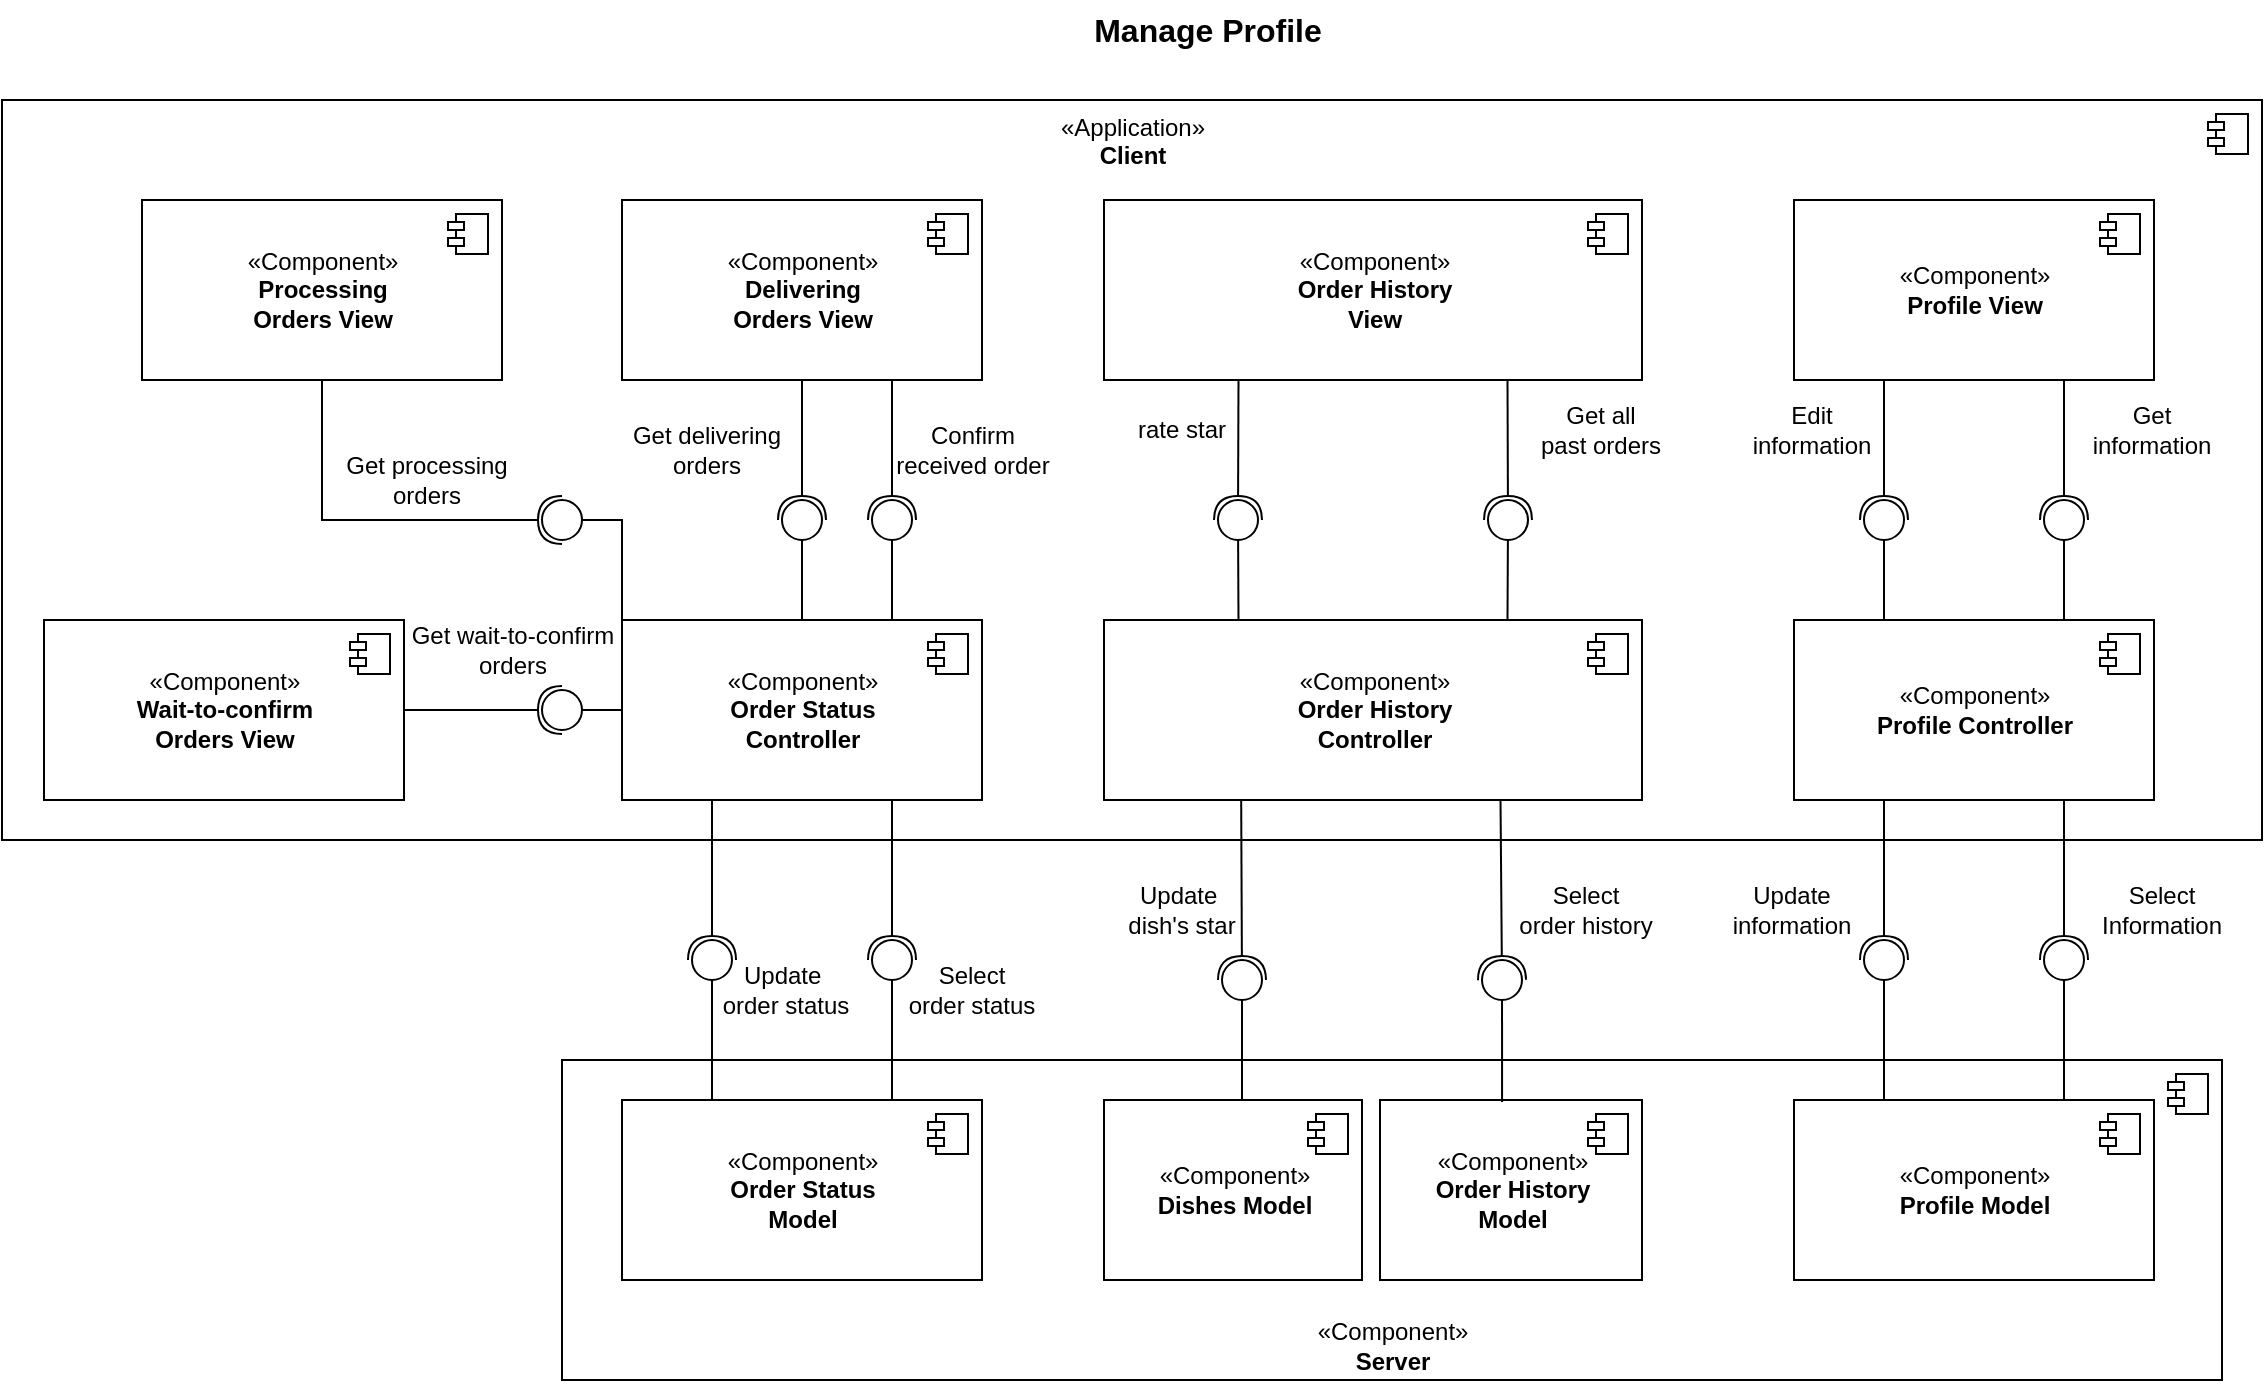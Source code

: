 <mxfile version="15.5.8" type="google"><diagram id="DeuVLYENFjrKRd6WdzJ_" name="Page-1"><mxGraphModel dx="2249" dy="1971" grid="1" gridSize="10" guides="1" tooltips="1" connect="1" arrows="1" fold="1" page="1" pageScale="1" pageWidth="827" pageHeight="1169" math="0" shadow="0"><root><mxCell id="0"/><mxCell id="1" parent="0"/><mxCell id="xFmOYKenDG7JjF5Fu0kk-3" value="«Application»&lt;br&gt;&lt;b&gt;Client&lt;/b&gt;" style="html=1;dropTarget=0;verticalAlign=top;" parent="1" vertex="1"><mxGeometry x="-820" y="30" width="1130" height="370" as="geometry"/></mxCell><mxCell id="xFmOYKenDG7JjF5Fu0kk-4" value="" style="shape=module;jettyWidth=8;jettyHeight=4;" parent="xFmOYKenDG7JjF5Fu0kk-3" vertex="1"><mxGeometry x="1" width="20" height="20" relative="1" as="geometry"><mxPoint x="-27" y="7" as="offset"/></mxGeometry></mxCell><mxCell id="xFmOYKenDG7JjF5Fu0kk-1" value="«Component»&lt;br&gt;&lt;b&gt;Server&lt;/b&gt;" style="html=1;dropTarget=0;strokeWidth=1;verticalAlign=bottom;" parent="1" vertex="1"><mxGeometry x="-540" y="510" width="830" height="160" as="geometry"/></mxCell><mxCell id="xFmOYKenDG7JjF5Fu0kk-2" value="" style="shape=module;jettyWidth=8;jettyHeight=4;strokeWidth=1;verticalAlign=middle;" parent="xFmOYKenDG7JjF5Fu0kk-1" vertex="1"><mxGeometry x="1" width="20" height="20" relative="1" as="geometry"><mxPoint x="-27" y="7" as="offset"/></mxGeometry></mxCell><mxCell id="xFmOYKenDG7JjF5Fu0kk-5" value="«Component»&lt;br&gt;&lt;b&gt;Profile View&lt;/b&gt;" style="html=1;dropTarget=0;verticalAlign=middle;" parent="1" vertex="1"><mxGeometry x="76" y="80" width="180" height="90" as="geometry"/></mxCell><mxCell id="xFmOYKenDG7JjF5Fu0kk-6" value="" style="shape=module;jettyWidth=8;jettyHeight=4;verticalAlign=top;" parent="xFmOYKenDG7JjF5Fu0kk-5" vertex="1"><mxGeometry x="1" width="20" height="20" relative="1" as="geometry"><mxPoint x="-27" y="7" as="offset"/></mxGeometry></mxCell><mxCell id="xFmOYKenDG7JjF5Fu0kk-7" value="«Component»&lt;br&gt;&lt;b&gt;Profile Controller&lt;/b&gt;" style="html=1;dropTarget=0;verticalAlign=middle;" parent="1" vertex="1"><mxGeometry x="76" y="290" width="180" height="90" as="geometry"/></mxCell><mxCell id="xFmOYKenDG7JjF5Fu0kk-8" value="" style="shape=module;jettyWidth=8;jettyHeight=4;verticalAlign=middle;" parent="xFmOYKenDG7JjF5Fu0kk-7" vertex="1"><mxGeometry x="1" width="20" height="20" relative="1" as="geometry"><mxPoint x="-27" y="7" as="offset"/></mxGeometry></mxCell><mxCell id="xFmOYKenDG7JjF5Fu0kk-9" value="Get &lt;br&gt;information" style="text;html=1;strokeColor=none;fillColor=none;align=center;verticalAlign=middle;whiteSpace=wrap;rounded=0;" parent="1" vertex="1"><mxGeometry x="205" y="180" width="100" height="30" as="geometry"/></mxCell><mxCell id="xFmOYKenDG7JjF5Fu0kk-13" value="Edit &lt;br&gt;information" style="text;html=1;strokeColor=none;fillColor=none;align=center;verticalAlign=middle;whiteSpace=wrap;rounded=0;rotation=0;" parent="1" vertex="1"><mxGeometry x="45" y="180" width="80" height="30" as="geometry"/></mxCell><mxCell id="xFmOYKenDG7JjF5Fu0kk-14" style="edgeStyle=none;rounded=0;orthogonalLoop=1;jettySize=auto;html=1;endArrow=halfCircle;endFill=0;startSize=8;endSize=10;exitX=0.75;exitY=1;exitDx=0;exitDy=0;" parent="1" source="xFmOYKenDG7JjF5Fu0kk-5" edge="1"><mxGeometry relative="1" as="geometry"><mxPoint x="-284" y="500.0" as="sourcePoint"/><mxPoint x="211" y="240" as="targetPoint"/></mxGeometry></mxCell><mxCell id="xFmOYKenDG7JjF5Fu0kk-15" style="edgeStyle=none;rounded=0;orthogonalLoop=1;jettySize=auto;html=1;endArrow=none;endFill=0;entryX=0.75;entryY=0;entryDx=0;entryDy=0;startArrow=oval;startFill=0;endSize=10;startSize=20;" parent="1" target="xFmOYKenDG7JjF5Fu0kk-7" edge="1"><mxGeometry relative="1" as="geometry"><mxPoint x="211" y="240" as="sourcePoint"/><mxPoint x="86" y="335.0" as="targetPoint"/></mxGeometry></mxCell><mxCell id="xFmOYKenDG7JjF5Fu0kk-23" value="«Component»&lt;br&gt;&lt;b&gt;Profile Model&lt;/b&gt;" style="html=1;dropTarget=0;verticalAlign=middle;" parent="1" vertex="1"><mxGeometry x="76" y="530" width="180" height="90" as="geometry"/></mxCell><mxCell id="xFmOYKenDG7JjF5Fu0kk-24" value="" style="shape=module;jettyWidth=8;jettyHeight=4;verticalAlign=middle;" parent="xFmOYKenDG7JjF5Fu0kk-23" vertex="1"><mxGeometry x="1" width="20" height="20" relative="1" as="geometry"><mxPoint x="-27" y="7" as="offset"/></mxGeometry></mxCell><mxCell id="xFmOYKenDG7JjF5Fu0kk-25" style="edgeStyle=none;rounded=0;orthogonalLoop=1;jettySize=auto;html=1;endArrow=none;endFill=0;entryX=0.25;entryY=0;entryDx=0;entryDy=0;startArrow=oval;startFill=0;endSize=10;startSize=20;" parent="1" target="xFmOYKenDG7JjF5Fu0kk-23" edge="1"><mxGeometry relative="1" as="geometry"><mxPoint x="121" y="460" as="sourcePoint"/><mxPoint x="86" y="282.5" as="targetPoint"/></mxGeometry></mxCell><mxCell id="xFmOYKenDG7JjF5Fu0kk-26" style="edgeStyle=none;rounded=0;orthogonalLoop=1;jettySize=auto;html=1;endArrow=halfCircle;endFill=0;startSize=8;endSize=10;exitX=0.25;exitY=1;exitDx=0;exitDy=0;" parent="1" source="xFmOYKenDG7JjF5Fu0kk-7" edge="1"><mxGeometry relative="1" as="geometry"><mxPoint x="-194" y="282.5" as="sourcePoint"/><mxPoint x="121" y="460" as="targetPoint"/></mxGeometry></mxCell><mxCell id="xFmOYKenDG7JjF5Fu0kk-30" value="Update information" style="text;html=1;strokeColor=none;fillColor=none;align=center;verticalAlign=middle;whiteSpace=wrap;rounded=0;rotation=0;" parent="1" vertex="1"><mxGeometry x="45" y="420" width="60" height="30" as="geometry"/></mxCell><mxCell id="xFmOYKenDG7JjF5Fu0kk-31" style="edgeStyle=none;rounded=0;orthogonalLoop=1;jettySize=auto;html=1;endArrow=halfCircle;endFill=0;startSize=8;endSize=10;exitX=0.75;exitY=1;exitDx=0;exitDy=0;" parent="1" source="xFmOYKenDG7JjF5Fu0kk-7" edge="1"><mxGeometry relative="1" as="geometry"><mxPoint x="176" y="350.0" as="sourcePoint"/><mxPoint x="211" y="460" as="targetPoint"/></mxGeometry></mxCell><mxCell id="xFmOYKenDG7JjF5Fu0kk-32" style="edgeStyle=none;rounded=0;orthogonalLoop=1;jettySize=auto;html=1;endArrow=none;endFill=0;startArrow=oval;startFill=0;endSize=10;startSize=20;entryX=0.75;entryY=0;entryDx=0;entryDy=0;" parent="1" target="xFmOYKenDG7JjF5Fu0kk-23" edge="1"><mxGeometry relative="1" as="geometry"><mxPoint x="211" y="460" as="sourcePoint"/><mxPoint x="236" y="640" as="targetPoint"/></mxGeometry></mxCell><mxCell id="xFmOYKenDG7JjF5Fu0kk-33" value="Select&lt;br&gt;Information" style="text;html=1;strokeColor=none;fillColor=none;align=center;verticalAlign=middle;whiteSpace=wrap;rounded=0;rotation=0;" parent="1" vertex="1"><mxGeometry x="230" y="420" width="60" height="30" as="geometry"/></mxCell><mxCell id="xFmOYKenDG7JjF5Fu0kk-68" value="«Component»&lt;br&gt;&lt;b&gt;Order History &lt;br&gt;Model&lt;/b&gt;" style="html=1;dropTarget=0;verticalAlign=middle;" parent="1" vertex="1"><mxGeometry x="-131" y="530" width="131" height="90" as="geometry"/></mxCell><mxCell id="xFmOYKenDG7JjF5Fu0kk-69" value="" style="shape=module;jettyWidth=8;jettyHeight=4;verticalAlign=middle;" parent="xFmOYKenDG7JjF5Fu0kk-68" vertex="1"><mxGeometry x="1" width="20" height="20" relative="1" as="geometry"><mxPoint x="-27" y="7" as="offset"/></mxGeometry></mxCell><mxCell id="xFmOYKenDG7JjF5Fu0kk-74" style="edgeStyle=none;rounded=0;orthogonalLoop=1;jettySize=auto;html=1;endArrow=halfCircle;endFill=0;startSize=8;endSize=10;exitX=0.25;exitY=1;exitDx=0;exitDy=0;" parent="1" source="xFmOYKenDG7JjF5Fu0kk-5" edge="1"><mxGeometry relative="1" as="geometry"><mxPoint x="-105" y="200" as="sourcePoint"/><mxPoint x="121" y="240" as="targetPoint"/></mxGeometry></mxCell><mxCell id="xFmOYKenDG7JjF5Fu0kk-75" value="«Component»&lt;br&gt;&lt;b&gt;Order History &lt;br&gt;Controller&lt;/b&gt;" style="html=1;dropTarget=0;verticalAlign=middle;" parent="1" vertex="1"><mxGeometry x="-269" y="290" width="269" height="90" as="geometry"/></mxCell><mxCell id="xFmOYKenDG7JjF5Fu0kk-76" value="" style="shape=module;jettyWidth=8;jettyHeight=4;verticalAlign=middle;" parent="xFmOYKenDG7JjF5Fu0kk-75" vertex="1"><mxGeometry x="1" width="20" height="20" relative="1" as="geometry"><mxPoint x="-27" y="7" as="offset"/></mxGeometry></mxCell><mxCell id="xFmOYKenDG7JjF5Fu0kk-79" value="rate star" style="text;html=1;strokeColor=none;fillColor=none;align=center;verticalAlign=middle;whiteSpace=wrap;rounded=0;rotation=0;" parent="1" vertex="1"><mxGeometry x="-260" y="180" width="60" height="30" as="geometry"/></mxCell><mxCell id="xFmOYKenDG7JjF5Fu0kk-80" value="«Component»&lt;br&gt;&lt;b&gt;Order History &lt;br&gt;View&lt;/b&gt;" style="html=1;dropTarget=0;verticalAlign=middle;" parent="1" vertex="1"><mxGeometry x="-269" y="80" width="269" height="90" as="geometry"/></mxCell><mxCell id="xFmOYKenDG7JjF5Fu0kk-81" value="" style="shape=module;jettyWidth=8;jettyHeight=4;verticalAlign=top;" parent="xFmOYKenDG7JjF5Fu0kk-80" vertex="1"><mxGeometry x="1" width="20" height="20" relative="1" as="geometry"><mxPoint x="-27" y="7" as="offset"/></mxGeometry></mxCell><mxCell id="xFmOYKenDG7JjF5Fu0kk-83" style="edgeStyle=none;rounded=0;orthogonalLoop=1;jettySize=auto;html=1;endArrow=halfCircle;endFill=0;startSize=8;endSize=10;exitX=0.75;exitY=1;exitDx=0;exitDy=0;" parent="1" source="xFmOYKenDG7JjF5Fu0kk-80" edge="1"><mxGeometry relative="1" as="geometry"><mxPoint x="-350" y="170" as="sourcePoint"/><mxPoint x="-67" y="240" as="targetPoint"/></mxGeometry></mxCell><mxCell id="xFmOYKenDG7JjF5Fu0kk-84" style="edgeStyle=none;rounded=0;orthogonalLoop=1;jettySize=auto;html=1;endArrow=none;endFill=0;entryX=0.25;entryY=0;entryDx=0;entryDy=0;startArrow=oval;startFill=0;endSize=10;startSize=20;" parent="1" target="xFmOYKenDG7JjF5Fu0kk-75" edge="1"><mxGeometry relative="1" as="geometry"><mxPoint x="-202" y="240" as="sourcePoint"/><mxPoint x="-350" y="260" as="targetPoint"/></mxGeometry></mxCell><mxCell id="xFmOYKenDG7JjF5Fu0kk-85" value="Get all&lt;br&gt;past orders" style="text;html=1;strokeColor=none;fillColor=none;align=center;verticalAlign=middle;whiteSpace=wrap;rounded=0;" parent="1" vertex="1"><mxGeometry x="-63.5" y="180" width="85" height="30" as="geometry"/></mxCell><mxCell id="xFmOYKenDG7JjF5Fu0kk-88" style="edgeStyle=none;rounded=0;orthogonalLoop=1;jettySize=auto;html=1;endArrow=none;endFill=0;startArrow=oval;startFill=0;endSize=10;startSize=20;entryX=0.466;entryY=0.011;entryDx=0;entryDy=0;entryPerimeter=0;" parent="1" target="xFmOYKenDG7JjF5Fu0kk-68" edge="1"><mxGeometry relative="1" as="geometry"><mxPoint x="-70" y="470" as="sourcePoint"/><mxPoint x="-214" y="650" as="targetPoint"/></mxGeometry></mxCell><mxCell id="xFmOYKenDG7JjF5Fu0kk-89" style="edgeStyle=none;rounded=0;orthogonalLoop=1;jettySize=auto;html=1;endArrow=halfCircle;endFill=0;startSize=8;endSize=10;exitX=0.737;exitY=1.002;exitDx=0;exitDy=0;exitPerimeter=0;" parent="1" source="xFmOYKenDG7JjF5Fu0kk-75" edge="1"><mxGeometry relative="1" as="geometry"><mxPoint x="-90" y="420" as="sourcePoint"/><mxPoint x="-70" y="470" as="targetPoint"/></mxGeometry></mxCell><mxCell id="xFmOYKenDG7JjF5Fu0kk-92" value="Update&amp;nbsp;&lt;br&gt;dish's star" style="text;html=1;strokeColor=none;fillColor=none;align=center;verticalAlign=middle;whiteSpace=wrap;rounded=0;rotation=0;" parent="1" vertex="1"><mxGeometry x="-260" y="420" width="60" height="30" as="geometry"/></mxCell><mxCell id="xFmOYKenDG7JjF5Fu0kk-93" value="Select&lt;br&gt;order history" style="text;html=1;strokeColor=none;fillColor=none;align=center;verticalAlign=middle;whiteSpace=wrap;rounded=0;rotation=0;" parent="1" vertex="1"><mxGeometry x="-63.5" y="420" width="70" height="30" as="geometry"/></mxCell><mxCell id="xFmOYKenDG7JjF5Fu0kk-94" value="«Component»&lt;br&gt;&lt;b&gt;Order Status &lt;br&gt;Model&lt;/b&gt;" style="html=1;dropTarget=0;verticalAlign=middle;" parent="1" vertex="1"><mxGeometry x="-510" y="530" width="180" height="90" as="geometry"/></mxCell><mxCell id="xFmOYKenDG7JjF5Fu0kk-95" value="" style="shape=module;jettyWidth=8;jettyHeight=4;verticalAlign=middle;" parent="xFmOYKenDG7JjF5Fu0kk-94" vertex="1"><mxGeometry x="1" width="20" height="20" relative="1" as="geometry"><mxPoint x="-27" y="7" as="offset"/></mxGeometry></mxCell><mxCell id="xFmOYKenDG7JjF5Fu0kk-96" value="«Component»&lt;br&gt;&lt;b&gt;Order Status &lt;br&gt;Controller&lt;/b&gt;" style="html=1;dropTarget=0;verticalAlign=middle;" parent="1" vertex="1"><mxGeometry x="-510" y="290" width="180" height="90" as="geometry"/></mxCell><mxCell id="xFmOYKenDG7JjF5Fu0kk-97" value="" style="shape=module;jettyWidth=8;jettyHeight=4;verticalAlign=middle;" parent="xFmOYKenDG7JjF5Fu0kk-96" vertex="1"><mxGeometry x="1" width="20" height="20" relative="1" as="geometry"><mxPoint x="-27" y="7" as="offset"/></mxGeometry></mxCell><mxCell id="xFmOYKenDG7JjF5Fu0kk-98" style="edgeStyle=none;rounded=0;orthogonalLoop=1;jettySize=auto;html=1;endArrow=halfCircle;endFill=0;startSize=8;endSize=10;exitX=0.25;exitY=1;exitDx=0;exitDy=0;" parent="1" source="xFmOYKenDG7JjF5Fu0kk-96" edge="1"><mxGeometry relative="1" as="geometry"><mxPoint x="-470" y="380" as="sourcePoint"/><mxPoint x="-465" y="460" as="targetPoint"/></mxGeometry></mxCell><mxCell id="xFmOYKenDG7JjF5Fu0kk-99" style="edgeStyle=none;rounded=0;orthogonalLoop=1;jettySize=auto;html=1;endArrow=none;endFill=0;startArrow=oval;startFill=0;endSize=10;startSize=20;entryX=0.25;entryY=0;entryDx=0;entryDy=0;" parent="1" target="xFmOYKenDG7JjF5Fu0kk-94" edge="1"><mxGeometry relative="1" as="geometry"><mxPoint x="-465" y="460" as="sourcePoint"/><mxPoint x="-470" y="640" as="targetPoint"/></mxGeometry></mxCell><mxCell id="xFmOYKenDG7JjF5Fu0kk-100" style="edgeStyle=none;rounded=0;orthogonalLoop=1;jettySize=auto;html=1;endArrow=none;endFill=0;startArrow=oval;startFill=0;endSize=10;startSize=20;entryX=0.75;entryY=0;entryDx=0;entryDy=0;" parent="1" target="xFmOYKenDG7JjF5Fu0kk-94" edge="1"><mxGeometry relative="1" as="geometry"><mxPoint x="-375" y="460" as="sourcePoint"/><mxPoint x="-380" y="640" as="targetPoint"/></mxGeometry></mxCell><mxCell id="xFmOYKenDG7JjF5Fu0kk-101" style="edgeStyle=none;rounded=0;orthogonalLoop=1;jettySize=auto;html=1;endArrow=halfCircle;endFill=0;startSize=8;endSize=10;exitX=0.75;exitY=1;exitDx=0;exitDy=0;" parent="1" source="xFmOYKenDG7JjF5Fu0kk-96" edge="1"><mxGeometry relative="1" as="geometry"><mxPoint x="-380" y="380" as="sourcePoint"/><mxPoint x="-375" y="460" as="targetPoint"/></mxGeometry></mxCell><mxCell id="xFmOYKenDG7JjF5Fu0kk-102" value="Update&amp;nbsp;&lt;br&gt;order status" style="text;html=1;strokeColor=none;fillColor=none;align=center;verticalAlign=middle;whiteSpace=wrap;rounded=0;rotation=0;" parent="1" vertex="1"><mxGeometry x="-466" y="460" width="76" height="30" as="geometry"/></mxCell><mxCell id="xFmOYKenDG7JjF5Fu0kk-103" value="Select&lt;br&gt;order status" style="text;html=1;strokeColor=none;fillColor=none;align=center;verticalAlign=middle;whiteSpace=wrap;rounded=0;rotation=0;" parent="1" vertex="1"><mxGeometry x="-370" y="460" width="70" height="30" as="geometry"/></mxCell><mxCell id="xFmOYKenDG7JjF5Fu0kk-104" value="«Component»&lt;br&gt;&lt;b&gt;Delivering &lt;br&gt;Orders View&lt;/b&gt;" style="html=1;dropTarget=0;verticalAlign=middle;" parent="1" vertex="1"><mxGeometry x="-510" y="80" width="180" height="90" as="geometry"/></mxCell><mxCell id="xFmOYKenDG7JjF5Fu0kk-105" value="" style="shape=module;jettyWidth=8;jettyHeight=4;verticalAlign=top;" parent="xFmOYKenDG7JjF5Fu0kk-104" vertex="1"><mxGeometry x="1" width="20" height="20" relative="1" as="geometry"><mxPoint x="-27" y="7" as="offset"/></mxGeometry></mxCell><mxCell id="xFmOYKenDG7JjF5Fu0kk-106" value="«Component»&lt;br&gt;&lt;b&gt;Processing &lt;br&gt;Orders View&lt;/b&gt;" style="html=1;dropTarget=0;verticalAlign=middle;" parent="1" vertex="1"><mxGeometry x="-750" y="80" width="180" height="90" as="geometry"/></mxCell><mxCell id="xFmOYKenDG7JjF5Fu0kk-107" value="" style="shape=module;jettyWidth=8;jettyHeight=4;verticalAlign=top;" parent="xFmOYKenDG7JjF5Fu0kk-106" vertex="1"><mxGeometry x="1" width="20" height="20" relative="1" as="geometry"><mxPoint x="-27" y="7" as="offset"/></mxGeometry></mxCell><mxCell id="xFmOYKenDG7JjF5Fu0kk-108" value="«Component»&lt;br&gt;&lt;b&gt;Wait-to-confirm &lt;br&gt;Orders View&lt;/b&gt;" style="html=1;dropTarget=0;verticalAlign=middle;" parent="1" vertex="1"><mxGeometry x="-799" y="290" width="180" height="90" as="geometry"/></mxCell><mxCell id="xFmOYKenDG7JjF5Fu0kk-109" value="" style="shape=module;jettyWidth=8;jettyHeight=4;verticalAlign=top;" parent="xFmOYKenDG7JjF5Fu0kk-108" vertex="1"><mxGeometry x="1" width="20" height="20" relative="1" as="geometry"><mxPoint x="-27" y="7" as="offset"/></mxGeometry></mxCell><mxCell id="Rexo53F__kljMxbC8sSv-2" style="edgeStyle=none;rounded=0;orthogonalLoop=1;jettySize=auto;html=1;endArrow=none;endFill=0;entryX=0.25;entryY=0;entryDx=0;entryDy=0;startArrow=oval;startFill=0;endSize=10;startSize=20;" parent="1" target="xFmOYKenDG7JjF5Fu0kk-7" edge="1"><mxGeometry relative="1" as="geometry"><mxPoint x="121" y="240" as="sourcePoint"/><mxPoint x="211" y="280.0" as="targetPoint"/></mxGeometry></mxCell><mxCell id="Rexo53F__kljMxbC8sSv-4" style="edgeStyle=none;rounded=0;orthogonalLoop=1;jettySize=auto;html=1;endArrow=halfCircle;endFill=0;startSize=8;endSize=10;exitX=0.25;exitY=1;exitDx=0;exitDy=0;" parent="1" source="xFmOYKenDG7JjF5Fu0kk-80" edge="1"><mxGeometry relative="1" as="geometry"><mxPoint x="-134" y="190" as="sourcePoint"/><mxPoint x="-202" y="240" as="targetPoint"/></mxGeometry></mxCell><mxCell id="Rexo53F__kljMxbC8sSv-5" style="edgeStyle=none;rounded=0;orthogonalLoop=1;jettySize=auto;html=1;endArrow=none;endFill=0;entryX=0.75;entryY=0;entryDx=0;entryDy=0;startArrow=oval;startFill=0;endSize=10;startSize=20;" parent="1" target="xFmOYKenDG7JjF5Fu0kk-75" edge="1"><mxGeometry relative="1" as="geometry"><mxPoint x="-67" y="240" as="sourcePoint"/><mxPoint x="-214" y="300" as="targetPoint"/></mxGeometry></mxCell><mxCell id="Rexo53F__kljMxbC8sSv-6" style="edgeStyle=none;rounded=0;orthogonalLoop=1;jettySize=auto;html=1;endArrow=halfCircle;endFill=0;startSize=8;endSize=10;exitX=1;exitY=0.5;exitDx=0;exitDy=0;" parent="1" source="xFmOYKenDG7JjF5Fu0kk-108" edge="1"><mxGeometry relative="1" as="geometry"><mxPoint x="-124" y="200" as="sourcePoint"/><mxPoint x="-540" y="335" as="targetPoint"/></mxGeometry></mxCell><mxCell id="Rexo53F__kljMxbC8sSv-7" style="edgeStyle=none;rounded=0;orthogonalLoop=1;jettySize=auto;html=1;endArrow=none;endFill=0;entryX=0;entryY=0.5;entryDx=0;entryDy=0;startArrow=oval;startFill=0;endSize=10;startSize=20;" parent="1" target="xFmOYKenDG7JjF5Fu0kk-96" edge="1"><mxGeometry relative="1" as="geometry"><mxPoint x="-540" y="335" as="sourcePoint"/><mxPoint x="-124" y="300" as="targetPoint"/></mxGeometry></mxCell><mxCell id="Rexo53F__kljMxbC8sSv-12" style="edgeStyle=none;rounded=0;orthogonalLoop=1;jettySize=auto;html=1;endArrow=none;endFill=0;entryX=0;entryY=0;entryDx=0;entryDy=0;startArrow=oval;startFill=0;endSize=10;startSize=20;" parent="1" target="xFmOYKenDG7JjF5Fu0kk-96" edge="1"><mxGeometry relative="1" as="geometry"><mxPoint x="-540" y="240" as="sourcePoint"/><mxPoint x="-375" y="290" as="targetPoint"/><Array as="points"><mxPoint x="-510" y="240"/></Array></mxGeometry></mxCell><mxCell id="Rexo53F__kljMxbC8sSv-13" style="edgeStyle=none;rounded=0;orthogonalLoop=1;jettySize=auto;html=1;endArrow=halfCircle;endFill=0;startSize=8;endSize=10;exitX=0.5;exitY=1;exitDx=0;exitDy=0;" parent="1" source="xFmOYKenDG7JjF5Fu0kk-106" edge="1"><mxGeometry relative="1" as="geometry"><mxPoint x="-124" y="200" as="sourcePoint"/><mxPoint x="-540" y="240" as="targetPoint"/><Array as="points"><mxPoint x="-660" y="240"/></Array></mxGeometry></mxCell><mxCell id="Rexo53F__kljMxbC8sSv-15" style="edgeStyle=none;rounded=0;orthogonalLoop=1;jettySize=auto;html=1;endArrow=none;endFill=0;entryX=0.75;entryY=0;entryDx=0;entryDy=0;startArrow=oval;startFill=0;endSize=10;startSize=20;" parent="1" target="xFmOYKenDG7JjF5Fu0kk-96" edge="1"><mxGeometry relative="1" as="geometry"><mxPoint x="-375" y="240" as="sourcePoint"/><mxPoint x="-510.0" y="335" as="targetPoint"/></mxGeometry></mxCell><mxCell id="Rexo53F__kljMxbC8sSv-16" style="edgeStyle=none;rounded=0;orthogonalLoop=1;jettySize=auto;html=1;endArrow=halfCircle;endFill=0;startSize=8;endSize=10;exitX=0.75;exitY=1;exitDx=0;exitDy=0;" parent="1" source="xFmOYKenDG7JjF5Fu0kk-104" edge="1"><mxGeometry relative="1" as="geometry"><mxPoint x="-124" y="200" as="sourcePoint"/><mxPoint x="-375" y="240" as="targetPoint"/></mxGeometry></mxCell><mxCell id="Rexo53F__kljMxbC8sSv-18" style="edgeStyle=none;rounded=0;orthogonalLoop=1;jettySize=auto;html=1;endArrow=halfCircle;endFill=0;startSize=8;endSize=10;exitX=0.5;exitY=1;exitDx=0;exitDy=0;" parent="1" source="xFmOYKenDG7JjF5Fu0kk-104" edge="1"><mxGeometry relative="1" as="geometry"><mxPoint x="-124" y="200" as="sourcePoint"/><mxPoint x="-420" y="240" as="targetPoint"/></mxGeometry></mxCell><mxCell id="Rexo53F__kljMxbC8sSv-20" style="edgeStyle=none;rounded=0;orthogonalLoop=1;jettySize=auto;html=1;endArrow=none;endFill=0;entryX=0.5;entryY=0;entryDx=0;entryDy=0;startArrow=oval;startFill=0;endSize=10;startSize=20;" parent="1" target="xFmOYKenDG7JjF5Fu0kk-96" edge="1"><mxGeometry relative="1" as="geometry"><mxPoint x="-420" y="240" as="sourcePoint"/><mxPoint x="-375" y="290" as="targetPoint"/></mxGeometry></mxCell><mxCell id="Rexo53F__kljMxbC8sSv-21" value="&lt;font style=&quot;font-size: 16px&quot;&gt;Manage Profile&lt;/font&gt;" style="text;html=1;strokeColor=none;fillColor=none;align=center;verticalAlign=middle;whiteSpace=wrap;rounded=0;fontStyle=1" parent="1" vertex="1"><mxGeometry x="-292.5" y="-20" width="150" height="30" as="geometry"/></mxCell><mxCell id="yY1jhvRub9AfYFeZyeSe-1" value="Get processing orders" style="text;html=1;strokeColor=none;fillColor=none;align=center;verticalAlign=middle;whiteSpace=wrap;rounded=0;" vertex="1" parent="1"><mxGeometry x="-650" y="205" width="85" height="30" as="geometry"/></mxCell><mxCell id="yY1jhvRub9AfYFeZyeSe-2" value="Get wait-to-confirm orders" style="text;html=1;strokeColor=none;fillColor=none;align=center;verticalAlign=middle;whiteSpace=wrap;rounded=0;" vertex="1" parent="1"><mxGeometry x="-619" y="290" width="109" height="30" as="geometry"/></mxCell><mxCell id="yY1jhvRub9AfYFeZyeSe-3" value="Get delivering orders" style="text;html=1;strokeColor=none;fillColor=none;align=center;verticalAlign=middle;whiteSpace=wrap;rounded=0;" vertex="1" parent="1"><mxGeometry x="-510" y="190" width="85" height="30" as="geometry"/></mxCell><mxCell id="yY1jhvRub9AfYFeZyeSe-4" value="Confirm received order" style="text;html=1;strokeColor=none;fillColor=none;align=center;verticalAlign=middle;whiteSpace=wrap;rounded=0;" vertex="1" parent="1"><mxGeometry x="-377.5" y="190" width="85" height="30" as="geometry"/></mxCell><mxCell id="yY1jhvRub9AfYFeZyeSe-5" value="«Component»&lt;br&gt;&lt;b&gt;Dishes Model&lt;/b&gt;" style="html=1;dropTarget=0;verticalAlign=middle;" vertex="1" parent="1"><mxGeometry x="-269" y="530" width="129" height="90" as="geometry"/></mxCell><mxCell id="yY1jhvRub9AfYFeZyeSe-6" value="" style="shape=module;jettyWidth=8;jettyHeight=4;verticalAlign=middle;" vertex="1" parent="yY1jhvRub9AfYFeZyeSe-5"><mxGeometry x="1" width="20" height="20" relative="1" as="geometry"><mxPoint x="-27" y="7" as="offset"/></mxGeometry></mxCell><mxCell id="yY1jhvRub9AfYFeZyeSe-9" style="edgeStyle=none;rounded=0;orthogonalLoop=1;jettySize=auto;html=1;endArrow=none;endFill=0;startArrow=oval;startFill=0;endSize=10;startSize=20;entryX=0.535;entryY=-0.002;entryDx=0;entryDy=0;entryPerimeter=0;" edge="1" parent="1" target="yY1jhvRub9AfYFeZyeSe-5"><mxGeometry relative="1" as="geometry"><mxPoint x="-200" y="470" as="sourcePoint"/><mxPoint x="-59.954" y="540.99" as="targetPoint"/></mxGeometry></mxCell><mxCell id="yY1jhvRub9AfYFeZyeSe-10" style="edgeStyle=none;rounded=0;orthogonalLoop=1;jettySize=auto;html=1;endArrow=halfCircle;endFill=0;startSize=14;endSize=10;exitX=0.255;exitY=1.003;exitDx=0;exitDy=0;targetPerimeterSpacing=11;sourcePerimeterSpacing=-11;exitPerimeter=0;" edge="1" parent="1" source="xFmOYKenDG7JjF5Fu0kk-75"><mxGeometry relative="1" as="geometry"><mxPoint x="-60.747" y="390.18" as="sourcePoint"/><mxPoint x="-200" y="470" as="targetPoint"/></mxGeometry></mxCell></root></mxGraphModel></diagram></mxfile>